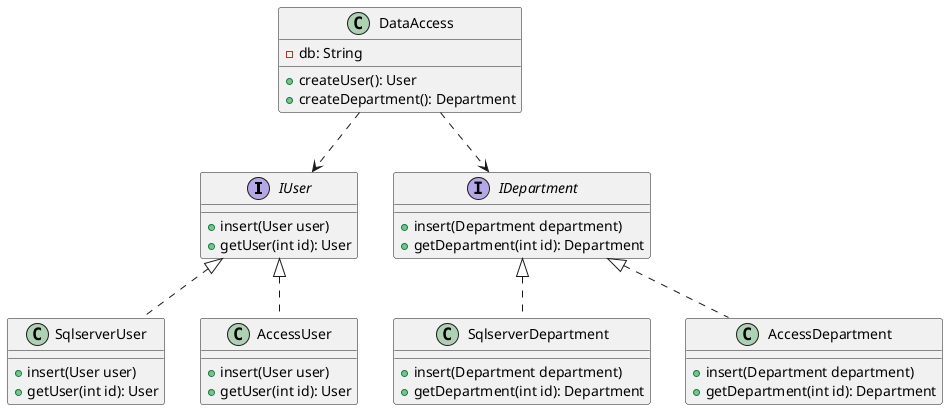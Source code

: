 @startuml design

interface IUser{
    + insert(User user)
    + getUser(int id): User
}

class SqlserverUser implements IUser{
    + insert(User user)
    + getUser(int id): User
}

class AccessUser implements IUser{
    + insert(User user)
    + getUser(int id): User
}

interface IDepartment{
    + insert(Department department)
    + getDepartment(int id): Department
}

class SqlserverDepartment implements IDepartment{
    + insert(Department department)
    + getDepartment(int id): Department
}

class AccessDepartment implements IDepartment{
    + insert(Department department)
    + getDepartment(int id): Department
}

class DataAccess{
    - db: String
    + createUser(): User
    + createDepartment(): Department
}

DataAccess ..> IUser
DataAccess ..> IDepartment

@enduml